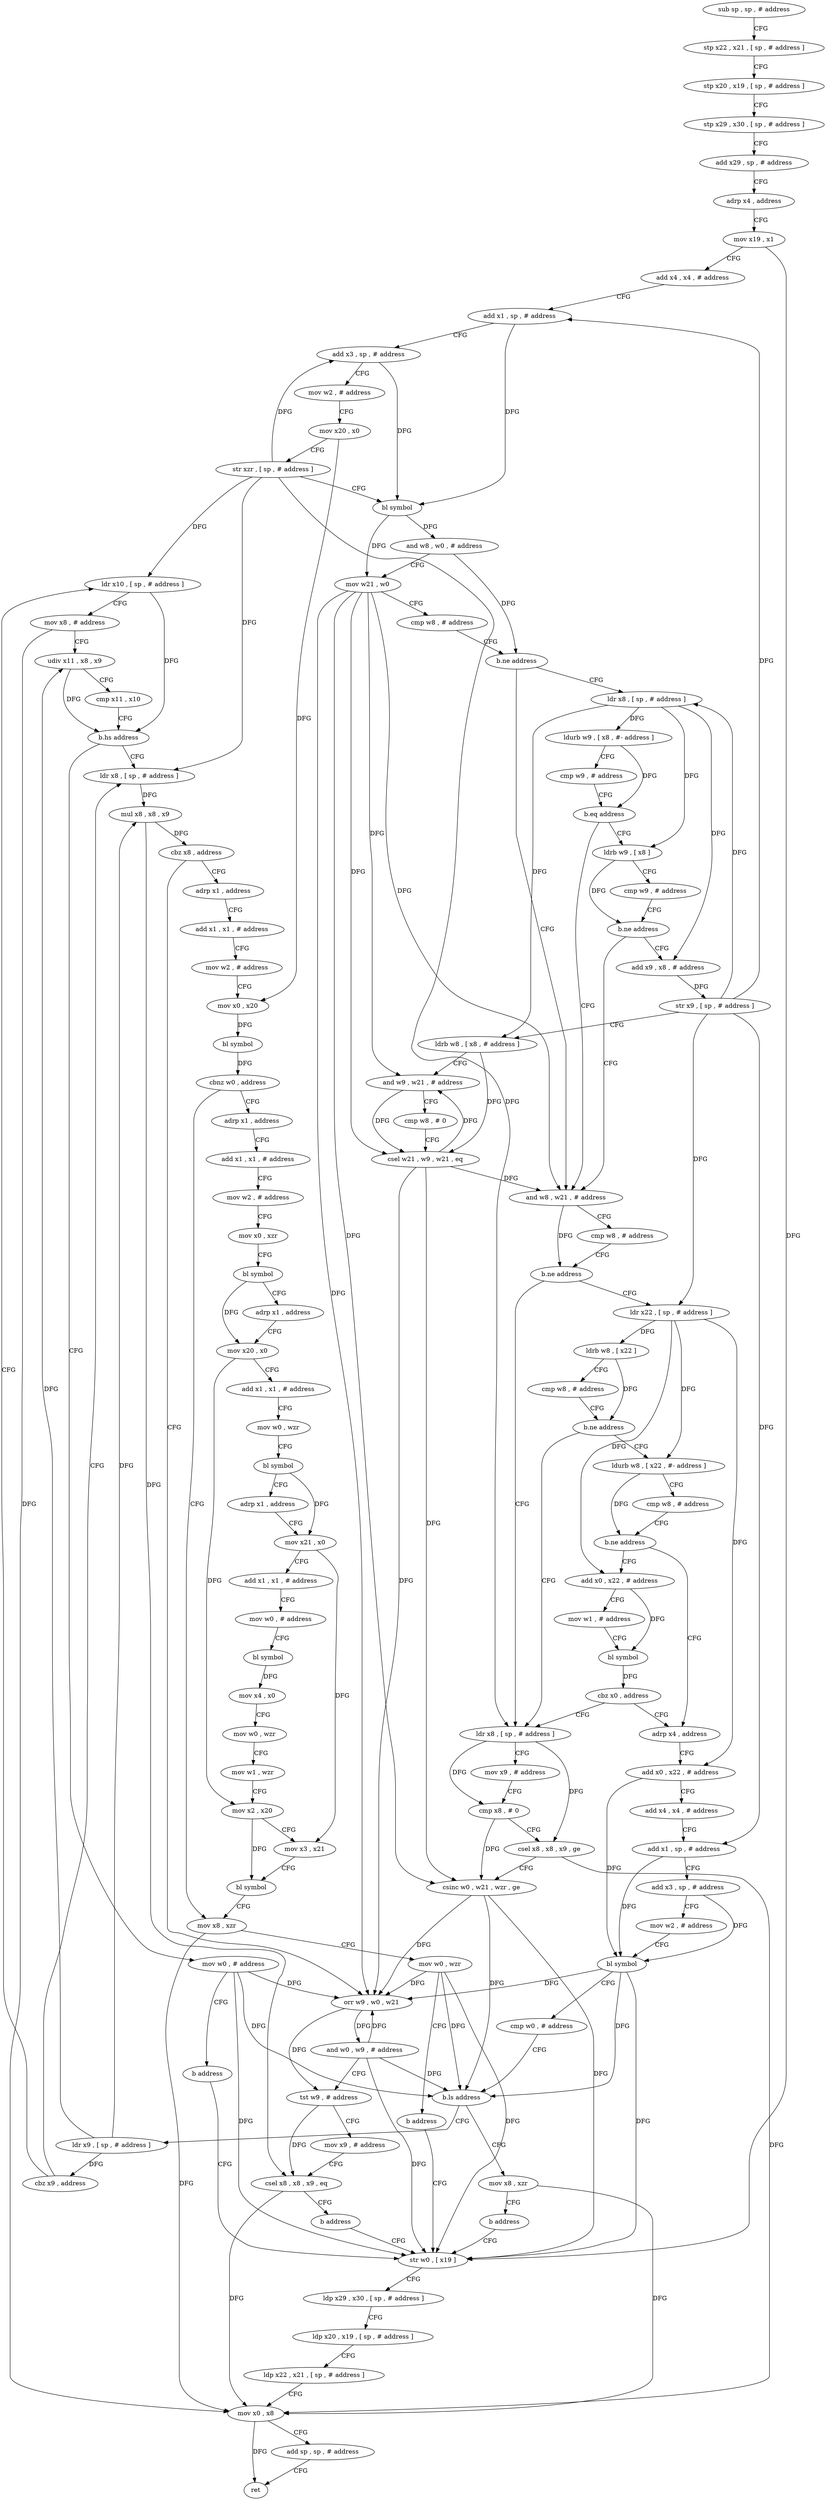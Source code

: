 digraph "func" {
"4210760" [label = "sub sp , sp , # address" ]
"4210764" [label = "stp x22 , x21 , [ sp , # address ]" ]
"4210768" [label = "stp x20 , x19 , [ sp , # address ]" ]
"4210772" [label = "stp x29 , x30 , [ sp , # address ]" ]
"4210776" [label = "add x29 , sp , # address" ]
"4210780" [label = "adrp x4 , address" ]
"4210784" [label = "mov x19 , x1" ]
"4210788" [label = "add x4 , x4 , # address" ]
"4210792" [label = "add x1 , sp , # address" ]
"4210796" [label = "add x3 , sp , # address" ]
"4210800" [label = "mov w2 , # address" ]
"4210804" [label = "mov x20 , x0" ]
"4210808" [label = "str xzr , [ sp , # address ]" ]
"4210812" [label = "bl symbol" ]
"4210816" [label = "and w8 , w0 , # address" ]
"4210820" [label = "mov w21 , w0" ]
"4210824" [label = "cmp w8 , # address" ]
"4210828" [label = "b.ne address" ]
"4210884" [label = "and w8 , w21 , # address" ]
"4210832" [label = "ldr x8 , [ sp , # address ]" ]
"4210888" [label = "cmp w8 , # address" ]
"4210892" [label = "b.ne address" ]
"4210940" [label = "ldr x8 , [ sp , # address ]" ]
"4210896" [label = "ldr x22 , [ sp , # address ]" ]
"4210836" [label = "ldurb w9 , [ x8 , #- address ]" ]
"4210840" [label = "cmp w9 , # address" ]
"4210844" [label = "b.eq address" ]
"4210848" [label = "ldrb w9 , [ x8 ]" ]
"4210944" [label = "mov x9 , # address" ]
"4210948" [label = "cmp x8 , # 0" ]
"4210952" [label = "csel x8 , x8 , x9 , ge" ]
"4210956" [label = "csinc w0 , w21 , wzr , ge" ]
"4210960" [label = "str w0 , [ x19 ]" ]
"4210900" [label = "ldrb w8 , [ x22 ]" ]
"4210904" [label = "cmp w8 , # address" ]
"4210908" [label = "b.ne address" ]
"4210912" [label = "ldurb w8 , [ x22 , #- address ]" ]
"4210852" [label = "cmp w9 , # address" ]
"4210856" [label = "b.ne address" ]
"4210860" [label = "add x9 , x8 , # address" ]
"4210916" [label = "cmp w8 , # address" ]
"4210920" [label = "b.ne address" ]
"4210988" [label = "adrp x4 , address" ]
"4210924" [label = "add x0 , x22 , # address" ]
"4210864" [label = "str x9 , [ sp , # address ]" ]
"4210868" [label = "ldrb w8 , [ x8 , # address ]" ]
"4210872" [label = "and w9 , w21 , # address" ]
"4210876" [label = "cmp w8 , # 0" ]
"4210880" [label = "csel w21 , w9 , w21 , eq" ]
"4210992" [label = "add x0 , x22 , # address" ]
"4210996" [label = "add x4 , x4 , # address" ]
"4211000" [label = "add x1 , sp , # address" ]
"4211004" [label = "add x3 , sp , # address" ]
"4211008" [label = "mov w2 , # address" ]
"4211012" [label = "bl symbol" ]
"4211016" [label = "cmp w0 , # address" ]
"4211020" [label = "b.ls address" ]
"4211032" [label = "ldr x9 , [ sp , # address ]" ]
"4211024" [label = "mov x8 , xzr" ]
"4210928" [label = "mov w1 , # address" ]
"4210932" [label = "bl symbol" ]
"4210936" [label = "cbz x0 , address" ]
"4211036" [label = "cbz x9 , address" ]
"4211068" [label = "ldr x8 , [ sp , # address ]" ]
"4211040" [label = "ldr x10 , [ sp , # address ]" ]
"4211028" [label = "b address" ]
"4211072" [label = "mul x8 , x8 , x9" ]
"4211076" [label = "cbz x8 , address" ]
"4211104" [label = "adrp x1 , address" ]
"4211080" [label = "orr w9 , w0 , w21" ]
"4211044" [label = "mov x8 , # address" ]
"4211048" [label = "udiv x11 , x8 , x9" ]
"4211052" [label = "cmp x11 , x10" ]
"4211056" [label = "b.hs address" ]
"4211060" [label = "mov w0 , # address" ]
"4210964" [label = "ldp x29 , x30 , [ sp , # address ]" ]
"4210968" [label = "ldp x20 , x19 , [ sp , # address ]" ]
"4210972" [label = "ldp x22 , x21 , [ sp , # address ]" ]
"4210976" [label = "mov x0 , x8" ]
"4210980" [label = "add sp , sp , # address" ]
"4210984" [label = "ret" ]
"4211108" [label = "add x1 , x1 , # address" ]
"4211112" [label = "mov w2 , # address" ]
"4211116" [label = "mov x0 , x20" ]
"4211120" [label = "bl symbol" ]
"4211124" [label = "cbnz w0 , address" ]
"4211212" [label = "mov x8 , xzr" ]
"4211128" [label = "adrp x1 , address" ]
"4211084" [label = "and w0 , w9 , # address" ]
"4211088" [label = "tst w9 , # address" ]
"4211092" [label = "mov x9 , # address" ]
"4211096" [label = "csel x8 , x8 , x9 , eq" ]
"4211100" [label = "b address" ]
"4211064" [label = "b address" ]
"4211216" [label = "mov w0 , wzr" ]
"4211220" [label = "b address" ]
"4211132" [label = "add x1 , x1 , # address" ]
"4211136" [label = "mov w2 , # address" ]
"4211140" [label = "mov x0 , xzr" ]
"4211144" [label = "bl symbol" ]
"4211148" [label = "adrp x1 , address" ]
"4211152" [label = "mov x20 , x0" ]
"4211156" [label = "add x1 , x1 , # address" ]
"4211160" [label = "mov w0 , wzr" ]
"4211164" [label = "bl symbol" ]
"4211168" [label = "adrp x1 , address" ]
"4211172" [label = "mov x21 , x0" ]
"4211176" [label = "add x1 , x1 , # address" ]
"4211180" [label = "mov w0 , # address" ]
"4211184" [label = "bl symbol" ]
"4211188" [label = "mov x4 , x0" ]
"4211192" [label = "mov w0 , wzr" ]
"4211196" [label = "mov w1 , wzr" ]
"4211200" [label = "mov x2 , x20" ]
"4211204" [label = "mov x3 , x21" ]
"4211208" [label = "bl symbol" ]
"4210760" -> "4210764" [ label = "CFG" ]
"4210764" -> "4210768" [ label = "CFG" ]
"4210768" -> "4210772" [ label = "CFG" ]
"4210772" -> "4210776" [ label = "CFG" ]
"4210776" -> "4210780" [ label = "CFG" ]
"4210780" -> "4210784" [ label = "CFG" ]
"4210784" -> "4210788" [ label = "CFG" ]
"4210784" -> "4210960" [ label = "DFG" ]
"4210788" -> "4210792" [ label = "CFG" ]
"4210792" -> "4210796" [ label = "CFG" ]
"4210792" -> "4210812" [ label = "DFG" ]
"4210796" -> "4210800" [ label = "CFG" ]
"4210796" -> "4210812" [ label = "DFG" ]
"4210800" -> "4210804" [ label = "CFG" ]
"4210804" -> "4210808" [ label = "CFG" ]
"4210804" -> "4211116" [ label = "DFG" ]
"4210808" -> "4210812" [ label = "CFG" ]
"4210808" -> "4210796" [ label = "DFG" ]
"4210808" -> "4210940" [ label = "DFG" ]
"4210808" -> "4211068" [ label = "DFG" ]
"4210808" -> "4211040" [ label = "DFG" ]
"4210812" -> "4210816" [ label = "DFG" ]
"4210812" -> "4210820" [ label = "DFG" ]
"4210816" -> "4210820" [ label = "CFG" ]
"4210816" -> "4210828" [ label = "DFG" ]
"4210820" -> "4210824" [ label = "CFG" ]
"4210820" -> "4210884" [ label = "DFG" ]
"4210820" -> "4210872" [ label = "DFG" ]
"4210820" -> "4210880" [ label = "DFG" ]
"4210820" -> "4210956" [ label = "DFG" ]
"4210820" -> "4211080" [ label = "DFG" ]
"4210824" -> "4210828" [ label = "CFG" ]
"4210828" -> "4210884" [ label = "CFG" ]
"4210828" -> "4210832" [ label = "CFG" ]
"4210884" -> "4210888" [ label = "CFG" ]
"4210884" -> "4210892" [ label = "DFG" ]
"4210832" -> "4210836" [ label = "DFG" ]
"4210832" -> "4210848" [ label = "DFG" ]
"4210832" -> "4210860" [ label = "DFG" ]
"4210832" -> "4210868" [ label = "DFG" ]
"4210888" -> "4210892" [ label = "CFG" ]
"4210892" -> "4210940" [ label = "CFG" ]
"4210892" -> "4210896" [ label = "CFG" ]
"4210940" -> "4210944" [ label = "CFG" ]
"4210940" -> "4210948" [ label = "DFG" ]
"4210940" -> "4210952" [ label = "DFG" ]
"4210896" -> "4210900" [ label = "DFG" ]
"4210896" -> "4210912" [ label = "DFG" ]
"4210896" -> "4210992" [ label = "DFG" ]
"4210896" -> "4210924" [ label = "DFG" ]
"4210836" -> "4210840" [ label = "CFG" ]
"4210836" -> "4210844" [ label = "DFG" ]
"4210840" -> "4210844" [ label = "CFG" ]
"4210844" -> "4210884" [ label = "CFG" ]
"4210844" -> "4210848" [ label = "CFG" ]
"4210848" -> "4210852" [ label = "CFG" ]
"4210848" -> "4210856" [ label = "DFG" ]
"4210944" -> "4210948" [ label = "CFG" ]
"4210948" -> "4210952" [ label = "CFG" ]
"4210948" -> "4210956" [ label = "DFG" ]
"4210952" -> "4210956" [ label = "CFG" ]
"4210952" -> "4210976" [ label = "DFG" ]
"4210956" -> "4210960" [ label = "DFG" ]
"4210956" -> "4211020" [ label = "DFG" ]
"4210956" -> "4211080" [ label = "DFG" ]
"4210960" -> "4210964" [ label = "CFG" ]
"4210900" -> "4210904" [ label = "CFG" ]
"4210900" -> "4210908" [ label = "DFG" ]
"4210904" -> "4210908" [ label = "CFG" ]
"4210908" -> "4210940" [ label = "CFG" ]
"4210908" -> "4210912" [ label = "CFG" ]
"4210912" -> "4210916" [ label = "CFG" ]
"4210912" -> "4210920" [ label = "DFG" ]
"4210852" -> "4210856" [ label = "CFG" ]
"4210856" -> "4210884" [ label = "CFG" ]
"4210856" -> "4210860" [ label = "CFG" ]
"4210860" -> "4210864" [ label = "DFG" ]
"4210916" -> "4210920" [ label = "CFG" ]
"4210920" -> "4210988" [ label = "CFG" ]
"4210920" -> "4210924" [ label = "CFG" ]
"4210988" -> "4210992" [ label = "CFG" ]
"4210924" -> "4210928" [ label = "CFG" ]
"4210924" -> "4210932" [ label = "DFG" ]
"4210864" -> "4210868" [ label = "CFG" ]
"4210864" -> "4210792" [ label = "DFG" ]
"4210864" -> "4210832" [ label = "DFG" ]
"4210864" -> "4210896" [ label = "DFG" ]
"4210864" -> "4211000" [ label = "DFG" ]
"4210868" -> "4210872" [ label = "CFG" ]
"4210868" -> "4210880" [ label = "DFG" ]
"4210872" -> "4210876" [ label = "CFG" ]
"4210872" -> "4210880" [ label = "DFG" ]
"4210876" -> "4210880" [ label = "CFG" ]
"4210880" -> "4210884" [ label = "DFG" ]
"4210880" -> "4210872" [ label = "DFG" ]
"4210880" -> "4210956" [ label = "DFG" ]
"4210880" -> "4211080" [ label = "DFG" ]
"4210992" -> "4210996" [ label = "CFG" ]
"4210992" -> "4211012" [ label = "DFG" ]
"4210996" -> "4211000" [ label = "CFG" ]
"4211000" -> "4211004" [ label = "CFG" ]
"4211000" -> "4211012" [ label = "DFG" ]
"4211004" -> "4211008" [ label = "CFG" ]
"4211004" -> "4211012" [ label = "DFG" ]
"4211008" -> "4211012" [ label = "CFG" ]
"4211012" -> "4211016" [ label = "CFG" ]
"4211012" -> "4211020" [ label = "DFG" ]
"4211012" -> "4210960" [ label = "DFG" ]
"4211012" -> "4211080" [ label = "DFG" ]
"4211016" -> "4211020" [ label = "CFG" ]
"4211020" -> "4211032" [ label = "CFG" ]
"4211020" -> "4211024" [ label = "CFG" ]
"4211032" -> "4211036" [ label = "DFG" ]
"4211032" -> "4211072" [ label = "DFG" ]
"4211032" -> "4211048" [ label = "DFG" ]
"4211024" -> "4211028" [ label = "CFG" ]
"4211024" -> "4210976" [ label = "DFG" ]
"4210928" -> "4210932" [ label = "CFG" ]
"4210932" -> "4210936" [ label = "DFG" ]
"4210936" -> "4210988" [ label = "CFG" ]
"4210936" -> "4210940" [ label = "CFG" ]
"4211036" -> "4211068" [ label = "CFG" ]
"4211036" -> "4211040" [ label = "CFG" ]
"4211068" -> "4211072" [ label = "DFG" ]
"4211040" -> "4211044" [ label = "CFG" ]
"4211040" -> "4211056" [ label = "DFG" ]
"4211028" -> "4210960" [ label = "CFG" ]
"4211072" -> "4211076" [ label = "DFG" ]
"4211072" -> "4211096" [ label = "DFG" ]
"4211076" -> "4211104" [ label = "CFG" ]
"4211076" -> "4211080" [ label = "CFG" ]
"4211104" -> "4211108" [ label = "CFG" ]
"4211080" -> "4211084" [ label = "DFG" ]
"4211080" -> "4211088" [ label = "DFG" ]
"4211044" -> "4211048" [ label = "CFG" ]
"4211044" -> "4210976" [ label = "DFG" ]
"4211048" -> "4211052" [ label = "CFG" ]
"4211048" -> "4211056" [ label = "DFG" ]
"4211052" -> "4211056" [ label = "CFG" ]
"4211056" -> "4211068" [ label = "CFG" ]
"4211056" -> "4211060" [ label = "CFG" ]
"4211060" -> "4211064" [ label = "CFG" ]
"4211060" -> "4211020" [ label = "DFG" ]
"4211060" -> "4210960" [ label = "DFG" ]
"4211060" -> "4211080" [ label = "DFG" ]
"4210964" -> "4210968" [ label = "CFG" ]
"4210968" -> "4210972" [ label = "CFG" ]
"4210972" -> "4210976" [ label = "CFG" ]
"4210976" -> "4210980" [ label = "CFG" ]
"4210976" -> "4210984" [ label = "DFG" ]
"4210980" -> "4210984" [ label = "CFG" ]
"4211108" -> "4211112" [ label = "CFG" ]
"4211112" -> "4211116" [ label = "CFG" ]
"4211116" -> "4211120" [ label = "DFG" ]
"4211120" -> "4211124" [ label = "DFG" ]
"4211124" -> "4211212" [ label = "CFG" ]
"4211124" -> "4211128" [ label = "CFG" ]
"4211212" -> "4211216" [ label = "CFG" ]
"4211212" -> "4210976" [ label = "DFG" ]
"4211128" -> "4211132" [ label = "CFG" ]
"4211084" -> "4211088" [ label = "CFG" ]
"4211084" -> "4211020" [ label = "DFG" ]
"4211084" -> "4210960" [ label = "DFG" ]
"4211084" -> "4211080" [ label = "DFG" ]
"4211088" -> "4211092" [ label = "CFG" ]
"4211088" -> "4211096" [ label = "DFG" ]
"4211092" -> "4211096" [ label = "CFG" ]
"4211096" -> "4211100" [ label = "CFG" ]
"4211096" -> "4210976" [ label = "DFG" ]
"4211100" -> "4210960" [ label = "CFG" ]
"4211064" -> "4210960" [ label = "CFG" ]
"4211216" -> "4211220" [ label = "CFG" ]
"4211216" -> "4211020" [ label = "DFG" ]
"4211216" -> "4210960" [ label = "DFG" ]
"4211216" -> "4211080" [ label = "DFG" ]
"4211220" -> "4210960" [ label = "CFG" ]
"4211132" -> "4211136" [ label = "CFG" ]
"4211136" -> "4211140" [ label = "CFG" ]
"4211140" -> "4211144" [ label = "CFG" ]
"4211144" -> "4211148" [ label = "CFG" ]
"4211144" -> "4211152" [ label = "DFG" ]
"4211148" -> "4211152" [ label = "CFG" ]
"4211152" -> "4211156" [ label = "CFG" ]
"4211152" -> "4211200" [ label = "DFG" ]
"4211156" -> "4211160" [ label = "CFG" ]
"4211160" -> "4211164" [ label = "CFG" ]
"4211164" -> "4211168" [ label = "CFG" ]
"4211164" -> "4211172" [ label = "DFG" ]
"4211168" -> "4211172" [ label = "CFG" ]
"4211172" -> "4211176" [ label = "CFG" ]
"4211172" -> "4211204" [ label = "DFG" ]
"4211176" -> "4211180" [ label = "CFG" ]
"4211180" -> "4211184" [ label = "CFG" ]
"4211184" -> "4211188" [ label = "DFG" ]
"4211188" -> "4211192" [ label = "CFG" ]
"4211192" -> "4211196" [ label = "CFG" ]
"4211196" -> "4211200" [ label = "CFG" ]
"4211200" -> "4211204" [ label = "CFG" ]
"4211200" -> "4211208" [ label = "DFG" ]
"4211204" -> "4211208" [ label = "CFG" ]
"4211208" -> "4211212" [ label = "CFG" ]
}
